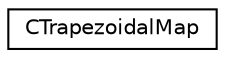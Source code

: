 digraph "Graphical Class Hierarchy"
{
 // LATEX_PDF_SIZE
  edge [fontname="Helvetica",fontsize="10",labelfontname="Helvetica",labelfontsize="10"];
  node [fontname="Helvetica",fontsize="10",shape=record];
  rankdir="LR";
  Node0 [label="CTrapezoidalMap",height=0.2,width=0.4,color="black", fillcolor="white", style="filled",URL="$classCTrapezoidalMap.html",tooltip="Construction of trapezoidal map for tabulated lookup."];
}

